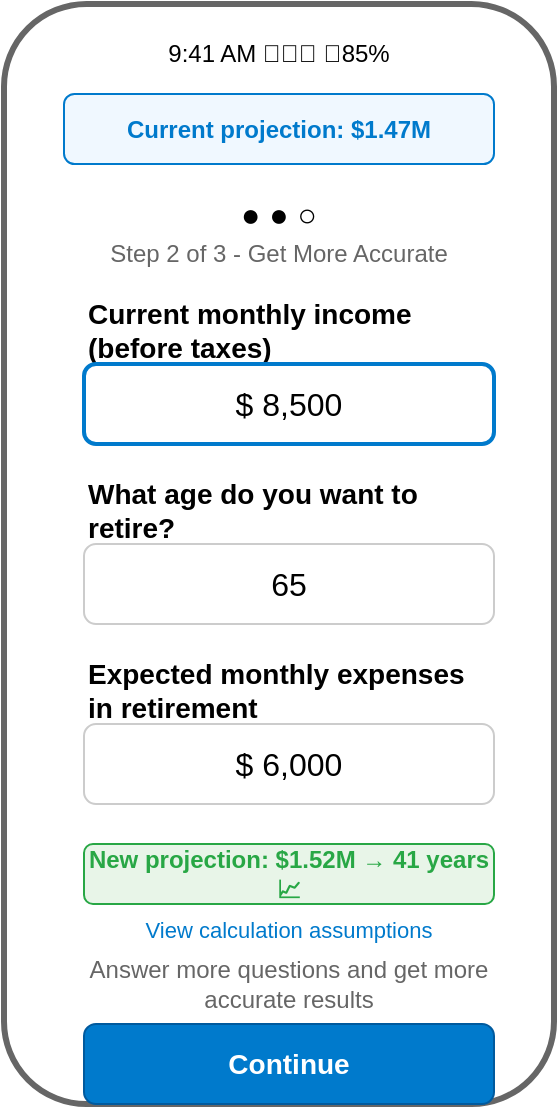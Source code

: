 <mxfile>
  <diagram id="phase2-questions" name="Phase 2 - Enhanced Questions">
    <mxGraphModel dx="1422" dy="794" grid="1" gridSize="10" guides="1" tooltips="1" connect="1" arrows="1" fold="1" page="1" pageScale="1" pageWidth="375" pageHeight="812" math="0" shadow="0">
      <root>
        <mxCell id="0" />
        <mxCell id="1" parent="0" />
        <mxCell id="2" value="" style="rounded=1;whiteSpace=wrap;html=1;strokeWidth=3;strokeColor=#666666;fillColor=none;" vertex="1" parent="1">
          <mxGeometry x="50" y="50" width="275" height="550" as="geometry" />
        </mxCell>
        <mxCell id="3" value="9:41 AM    📶📶📶 🔋85%" style="text;html=1;strokeColor=none;fillColor=none;align=center;verticalAlign=middle;whiteSpace=wrap;rounded=0;fontSize=12;" vertex="1" parent="1">
          <mxGeometry x="70" y="65" width="235" height="20" as="geometry" />
        </mxCell>
        
        <!-- Progress Header -->
        <mxCell id="4" value="Current projection: $1.47M" style="rounded=1;whiteSpace=wrap;html=1;fillColor=#f0f8ff;strokeColor=#007acc;strokeWidth=1;fontSize=12;fontStyle=1;fontColor=#007acc;" vertex="1" parent="1">
          <mxGeometry x="80" y="95" width="215" height="35" as="geometry" />
        </mxCell>
        
        <!-- Progress Dots -->
        <mxCell id="5" value="● ● ○" style="text;html=1;strokeColor=none;fillColor=none;align=center;verticalAlign=middle;whiteSpace=wrap;rounded=0;fontSize=16;" vertex="1" parent="1">
          <mxGeometry x="80" y="145" width="215" height="20" as="geometry" />
        </mxCell>
        <mxCell id="6" value="Step 2 of 3 - Get More Accurate" style="text;html=1;strokeColor=none;fillColor=none;align=center;verticalAlign=middle;whiteSpace=wrap;rounded=0;fontSize=12;fontColor=#666666;" vertex="1" parent="1">
          <mxGeometry x="80" y="165" width="215" height="20" as="geometry" />
        </mxCell>
        
        <!-- Question 1 -->
        <mxCell id="7" value="Current monthly income (before taxes)" style="text;html=1;strokeColor=none;fillColor=none;align=left;verticalAlign=middle;whiteSpace=wrap;rounded=0;fontSize=14;fontStyle=1;" vertex="1" parent="1">
          <mxGeometry x="90" y="200" width="205" height="25" as="geometry" />
        </mxCell>
        <mxCell id="8" value="$ 8,500" style="rounded=1;whiteSpace=wrap;html=1;fillColor=#ffffff;strokeColor=#007acc;strokeWidth=2;align=center;fontSize=16;" vertex="1" parent="1">
          <mxGeometry x="90" y="230" width="205" height="40" as="geometry" />
        </mxCell>
        
        <!-- Question 2 -->
        <mxCell id="9" value="What age do you want to retire?" style="text;html=1;strokeColor=none;fillColor=none;align=left;verticalAlign=middle;whiteSpace=wrap;rounded=0;fontSize=14;fontStyle=1;" vertex="1" parent="1">
          <mxGeometry x="90" y="290" width="205" height="25" as="geometry" />
        </mxCell>
        <mxCell id="10" value="65" style="rounded=1;whiteSpace=wrap;html=1;fillColor=#ffffff;strokeColor=#cccccc;align=center;fontSize=16;" vertex="1" parent="1">
          <mxGeometry x="90" y="320" width="205" height="40" as="geometry" />
        </mxCell>
        
        <!-- Question 3 -->
        <mxCell id="11" value="Expected monthly expenses in retirement" style="text;html=1;strokeColor=none;fillColor=none;align=left;verticalAlign=middle;whiteSpace=wrap;rounded=0;fontSize=14;fontStyle=1;" vertex="1" parent="1">
          <mxGeometry x="90" y="380" width="205" height="25" as="geometry" />
        </mxCell>
        <mxCell id="12" value="$ 6,000" style="rounded=1;whiteSpace=wrap;html=1;fillColor=#ffffff;strokeColor=#cccccc;align=center;fontSize=16;" vertex="1" parent="1">
          <mxGeometry x="90" y="410" width="205" height="40" as="geometry" />
        </mxCell>
        
        <!-- Real-time Update Preview -->
        <mxCell id="13" value="New projection: $1.52M → 41 years 📈" style="rounded=1;whiteSpace=wrap;html=1;fillColor=#e8f5e8;strokeColor=#28a745;strokeWidth=1;fontSize=12;fontColor=#28a745;fontStyle=1;" vertex="1" parent="1">
          <mxGeometry x="90" y="470" width="205" height="30" as="geometry" />
        </mxCell>
        
        <!-- Assumptions Link -->
        <mxCell id="13a" value="View calculation assumptions" style="text;html=1;strokeColor=none;fillColor=none;align=center;verticalAlign=middle;whiteSpace=wrap;rounded=0;fontSize=11;fontColor=#007acc;textDecoration=underline;" vertex="1" parent="1">
          <mxGeometry x="90" y="505" width="205" height="15" as="geometry" />
        </mxCell>
        
        <!-- Teaser Text -->
        <mxCell id="14a" value="Answer more questions and get more accurate results" style="text;html=1;strokeColor=none;fillColor=none;align=center;verticalAlign=middle;whiteSpace=wrap;rounded=0;fontSize=12;fontColor=#666666;" vertex="1" parent="1">
          <mxGeometry x="90" y="530" width="205" height="20" as="geometry" />
        </mxCell>
        
        <!-- CTA Button -->
        <mxCell id="14" value="Continue" style="rounded=1;whiteSpace=wrap;html=1;fillColor=#007acc;strokeColor=#005a9e;fontColor=#ffffff;fontSize=14;fontStyle=1;" vertex="1" parent="1">
          <mxGeometry x="90" y="560" width="205" height="40" as="geometry" />
        </mxCell>
      </root>
    </mxGraphModel>
  </diagram>
</mxfile>